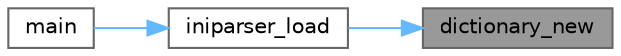 digraph "dictionary_new"
{
 // LATEX_PDF_SIZE
  bgcolor="transparent";
  edge [fontname=Helvetica,fontsize=10,labelfontname=Helvetica,labelfontsize=10];
  node [fontname=Helvetica,fontsize=10,shape=box,height=0.2,width=0.4];
  rankdir="RL";
  Node1 [label="dictionary_new",height=0.2,width=0.4,color="gray40", fillcolor="grey60", style="filled", fontcolor="black",tooltip="Create a new dictionary object."];
  Node1 -> Node2 [dir="back",color="steelblue1",style="solid"];
  Node2 [label="iniparser_load",height=0.2,width=0.4,color="grey40", fillcolor="white", style="filled",URL="$iniparser_8c.html#a02413e09375214ee412af319e3a81f3c",tooltip="Parse an ini file and return an allocated dictionary object"];
  Node2 -> Node3 [dir="back",color="steelblue1",style="solid"];
  Node3 [label="main",height=0.2,width=0.4,color="grey40", fillcolor="white", style="filled",URL="$test_8c.html#a3c04138a5bfe5d72780bb7e82a18e627",tooltip="主函数"];
}
